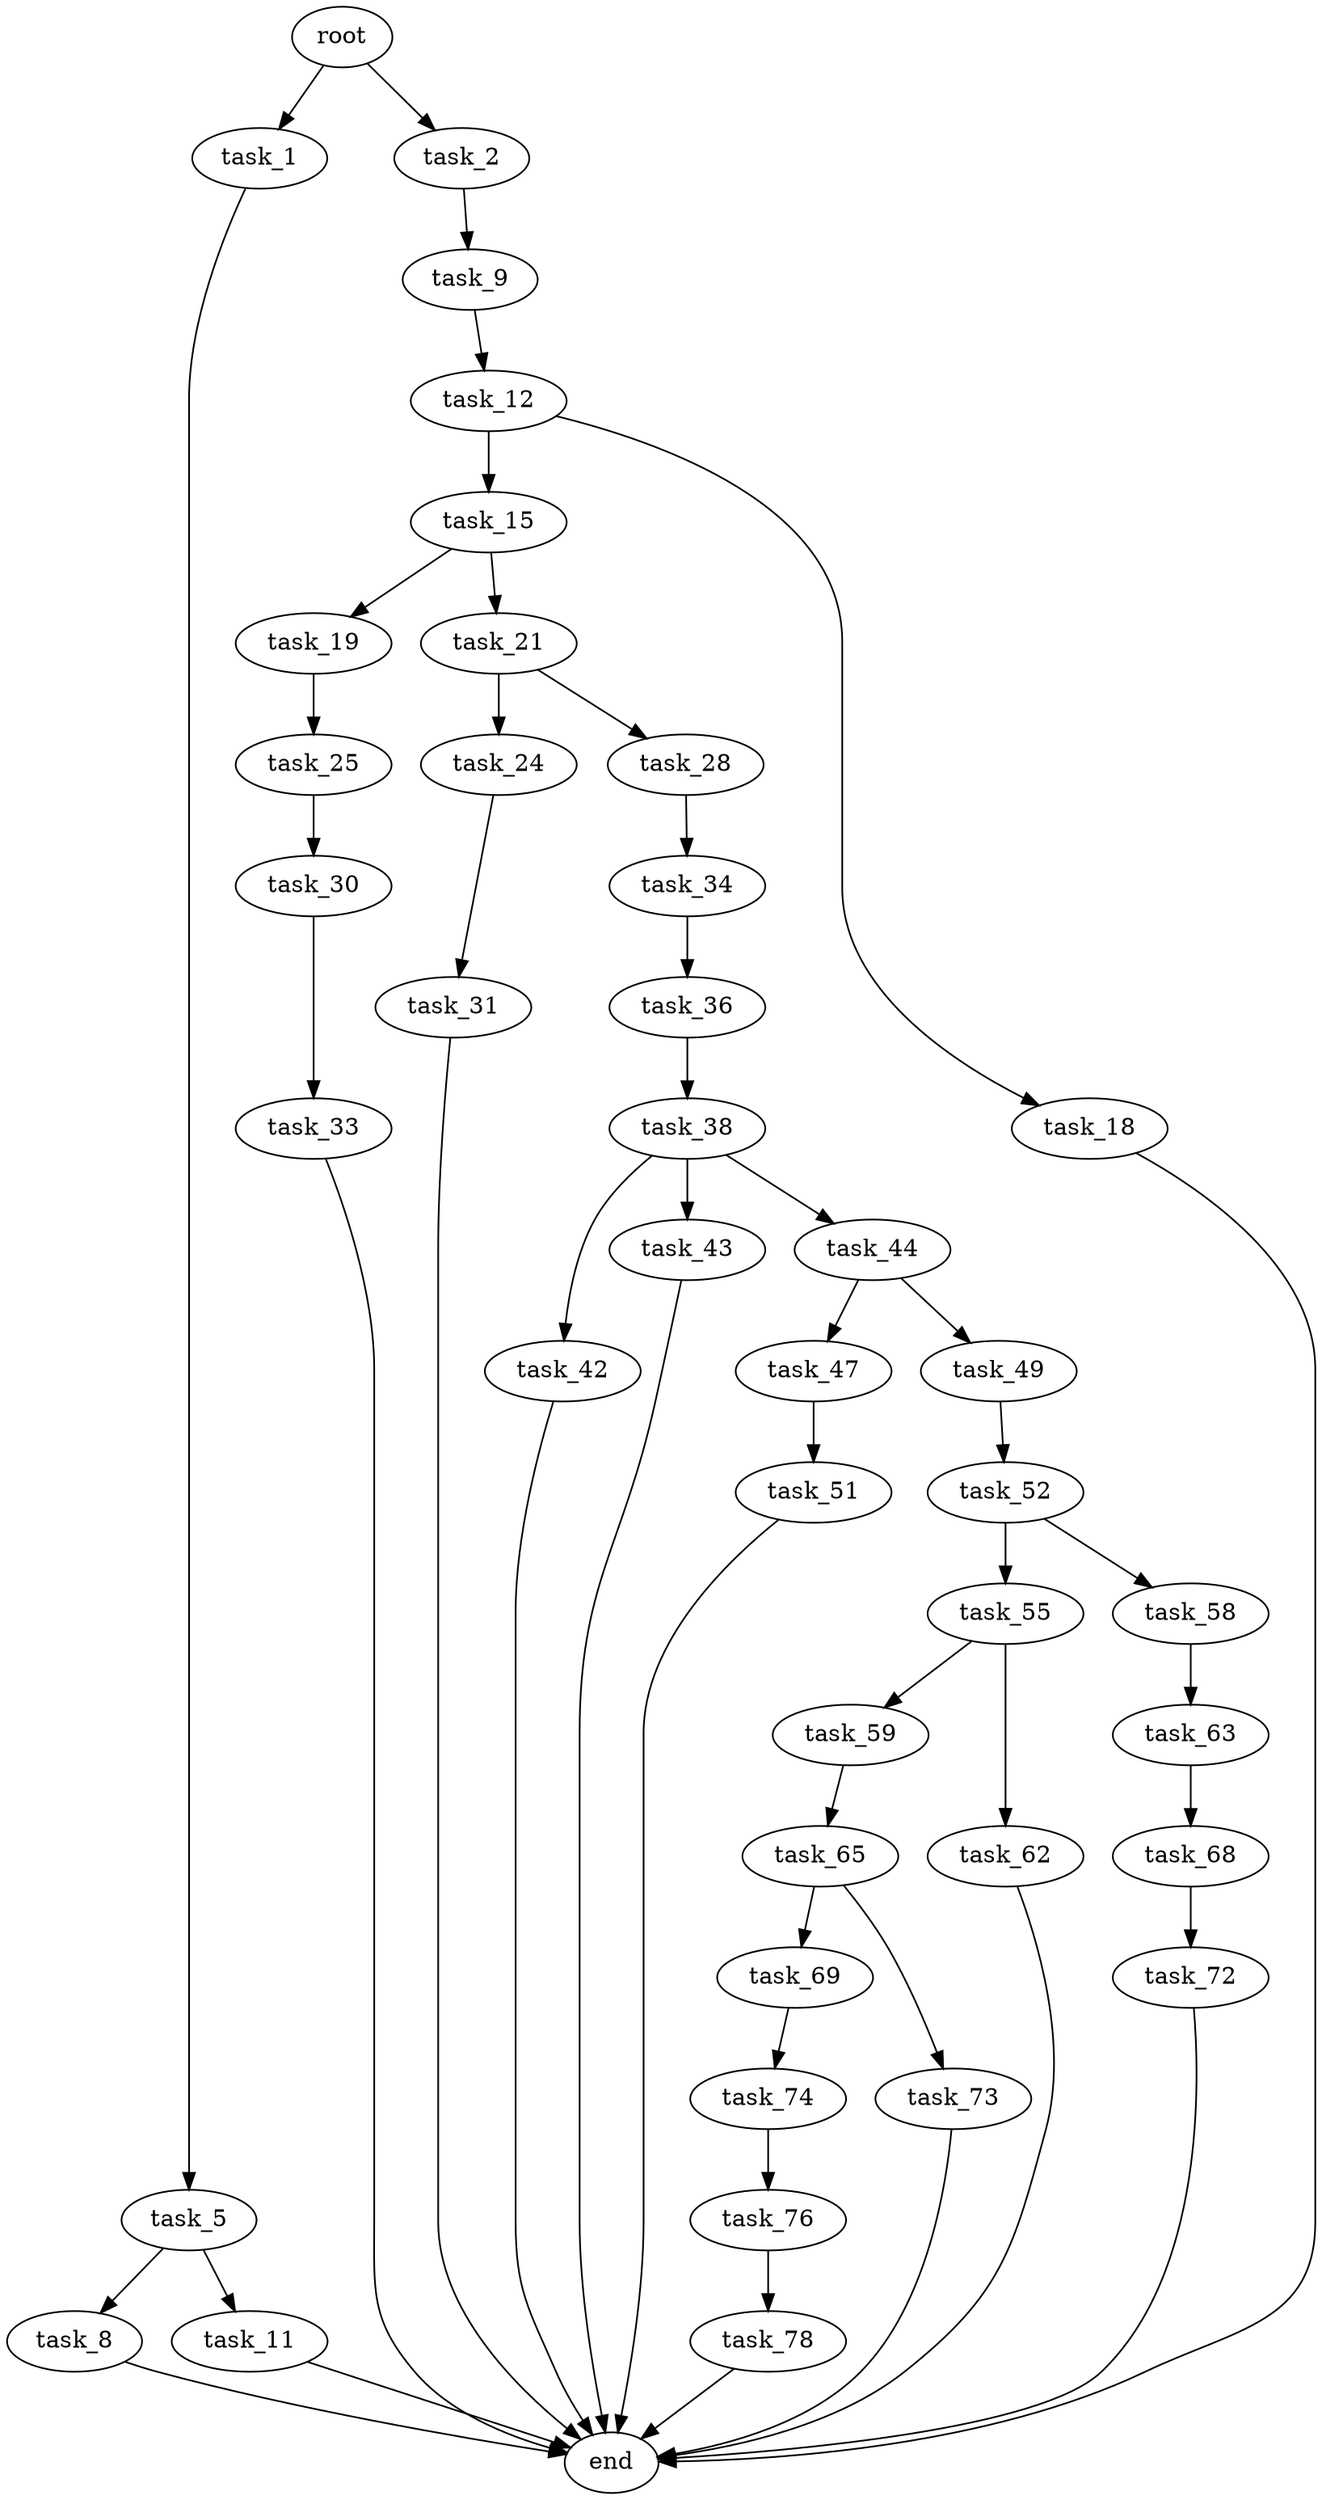 digraph G {
  root [size="0.000000"];
  task_1 [size="19226320298.000000"];
  task_2 [size="17882427975.000000"];
  task_5 [size="653180184736.000000"];
  task_8 [size="10493462275.000000"];
  task_9 [size="231928233984.000000"];
  task_11 [size="368293445632.000000"];
  task_12 [size="273617039562.000000"];
  task_15 [size="28991029248.000000"];
  task_18 [size="107245739811.000000"];
  task_19 [size="9740727031.000000"];
  task_21 [size="591921982522.000000"];
  task_24 [size="28991029248.000000"];
  task_25 [size="698498025153.000000"];
  task_28 [size="231928233984.000000"];
  task_30 [size="949642211779.000000"];
  task_31 [size="629707320771.000000"];
  task_33 [size="247197164103.000000"];
  task_34 [size="19177188342.000000"];
  task_36 [size="68719476736.000000"];
  task_38 [size="1074145664717.000000"];
  task_42 [size="134217728000.000000"];
  task_43 [size="38046436988.000000"];
  task_44 [size="3399022221.000000"];
  task_47 [size="782757789696.000000"];
  task_49 [size="68719476736.000000"];
  task_51 [size="11152767417.000000"];
  task_52 [size="12969952394.000000"];
  task_55 [size="368293445632.000000"];
  task_58 [size="134217728000.000000"];
  task_59 [size="289479986332.000000"];
  task_62 [size="42641487495.000000"];
  task_63 [size="7357081895.000000"];
  task_65 [size="68719476736.000000"];
  task_68 [size="385001418485.000000"];
  task_69 [size="690726470.000000"];
  task_72 [size="101160640709.000000"];
  task_73 [size="51058914001.000000"];
  task_74 [size="850067671324.000000"];
  task_76 [size="231928233984.000000"];
  task_78 [size="1811963051.000000"];
  end [size="0.000000"];

  root -> task_1 [size="1.000000"];
  root -> task_2 [size="1.000000"];
  task_1 -> task_5 [size="411041792.000000"];
  task_2 -> task_9 [size="301989888.000000"];
  task_5 -> task_8 [size="536870912.000000"];
  task_5 -> task_11 [size="536870912.000000"];
  task_8 -> end [size="1.000000"];
  task_9 -> task_12 [size="301989888.000000"];
  task_11 -> end [size="1.000000"];
  task_12 -> task_15 [size="209715200.000000"];
  task_12 -> task_18 [size="209715200.000000"];
  task_15 -> task_19 [size="75497472.000000"];
  task_15 -> task_21 [size="75497472.000000"];
  task_18 -> end [size="1.000000"];
  task_19 -> task_25 [size="209715200.000000"];
  task_21 -> task_24 [size="536870912.000000"];
  task_21 -> task_28 [size="536870912.000000"];
  task_24 -> task_31 [size="75497472.000000"];
  task_25 -> task_30 [size="679477248.000000"];
  task_28 -> task_34 [size="301989888.000000"];
  task_30 -> task_33 [size="838860800.000000"];
  task_31 -> end [size="1.000000"];
  task_33 -> end [size="1.000000"];
  task_34 -> task_36 [size="301989888.000000"];
  task_36 -> task_38 [size="134217728.000000"];
  task_38 -> task_42 [size="679477248.000000"];
  task_38 -> task_43 [size="679477248.000000"];
  task_38 -> task_44 [size="679477248.000000"];
  task_42 -> end [size="1.000000"];
  task_43 -> end [size="1.000000"];
  task_44 -> task_47 [size="134217728.000000"];
  task_44 -> task_49 [size="134217728.000000"];
  task_47 -> task_51 [size="679477248.000000"];
  task_49 -> task_52 [size="134217728.000000"];
  task_51 -> end [size="1.000000"];
  task_52 -> task_55 [size="838860800.000000"];
  task_52 -> task_58 [size="838860800.000000"];
  task_55 -> task_59 [size="411041792.000000"];
  task_55 -> task_62 [size="411041792.000000"];
  task_58 -> task_63 [size="209715200.000000"];
  task_59 -> task_65 [size="301989888.000000"];
  task_62 -> end [size="1.000000"];
  task_63 -> task_68 [size="411041792.000000"];
  task_65 -> task_69 [size="134217728.000000"];
  task_65 -> task_73 [size="134217728.000000"];
  task_68 -> task_72 [size="536870912.000000"];
  task_69 -> task_74 [size="33554432.000000"];
  task_72 -> end [size="1.000000"];
  task_73 -> end [size="1.000000"];
  task_74 -> task_76 [size="536870912.000000"];
  task_76 -> task_78 [size="301989888.000000"];
  task_78 -> end [size="1.000000"];
}
